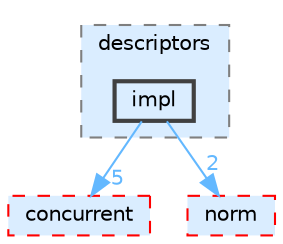 digraph "src/include/cpp-toolbox/pcl/descriptors/impl"
{
 // LATEX_PDF_SIZE
  bgcolor="transparent";
  edge [fontname=Helvetica,fontsize=10,labelfontname=Helvetica,labelfontsize=10];
  node [fontname=Helvetica,fontsize=10,shape=box,height=0.2,width=0.4];
  compound=true
  subgraph clusterdir_1b6f64ec26e956c9c9320ab9a347aa13 {
    graph [ bgcolor="#daedff", pencolor="grey50", label="descriptors", fontname=Helvetica,fontsize=10 style="filled,dashed", URL="dir_1b6f64ec26e956c9c9320ab9a347aa13.html",tooltip=""]
  dir_9e345ae9da1761ed1f4b2f97986c091f [label="impl", fillcolor="#daedff", color="grey25", style="filled,bold", URL="dir_9e345ae9da1761ed1f4b2f97986c091f.html",tooltip=""];
  }
  dir_53097c1fb4416aacf03fa23589a54650 [label="concurrent", fillcolor="#daedff", color="red", style="filled,dashed", URL="dir_53097c1fb4416aacf03fa23589a54650.html",tooltip=""];
  dir_6c22a3e908102dfdf116eefa475ceb6e [label="norm", fillcolor="#daedff", color="red", style="filled,dashed", URL="dir_6c22a3e908102dfdf116eefa475ceb6e.html",tooltip=""];
  dir_9e345ae9da1761ed1f4b2f97986c091f->dir_53097c1fb4416aacf03fa23589a54650 [headlabel="5", labeldistance=1.5 headhref="dir_000021_000001.html" href="dir_000021_000001.html" color="steelblue1" fontcolor="steelblue1"];
  dir_9e345ae9da1761ed1f4b2f97986c091f->dir_6c22a3e908102dfdf116eefa475ceb6e [headlabel="2", labeldistance=1.5 headhref="dir_000021_000037.html" href="dir_000021_000037.html" color="steelblue1" fontcolor="steelblue1"];
}

